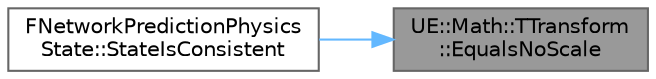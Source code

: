 digraph "UE::Math::TTransform::EqualsNoScale"
{
 // INTERACTIVE_SVG=YES
 // LATEX_PDF_SIZE
  bgcolor="transparent";
  edge [fontname=Helvetica,fontsize=10,labelfontname=Helvetica,labelfontsize=10];
  node [fontname=Helvetica,fontsize=10,shape=box,height=0.2,width=0.4];
  rankdir="RL";
  Node1 [id="Node000001",label="UE::Math::TTransform\l::EqualsNoScale",height=0.2,width=0.4,color="gray40", fillcolor="grey60", style="filled", fontcolor="black",tooltip=" "];
  Node1 -> Node2 [id="edge1_Node000001_Node000002",dir="back",color="steelblue1",style="solid",tooltip=" "];
  Node2 [id="Node000002",label="FNetworkPredictionPhysics\lState::StateIsConsistent",height=0.2,width=0.4,color="grey40", fillcolor="white", style="filled",URL="$db/db0/structFNetworkPredictionPhysicsState.html#a7654706ab98ed1d0f005dd354d847e11",tooltip=" "];
}
